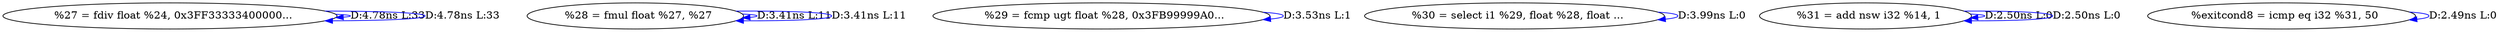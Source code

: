 digraph {
Node0x25d7b90[label="  %27 = fdiv float %24, 0x3FF33333400000..."];
Node0x25d7b90 -> Node0x25d7b90[label="D:4.78ns L:33",color=blue];
Node0x25d7b90 -> Node0x25d7b90[label="D:4.78ns L:33",color=blue];
Node0x25d7c70[label="  %28 = fmul float %27, %27"];
Node0x25d7c70 -> Node0x25d7c70[label="D:3.41ns L:11",color=blue];
Node0x25d7c70 -> Node0x25d7c70[label="D:3.41ns L:11",color=blue];
Node0x25d7d50[label="  %29 = fcmp ugt float %28, 0x3FB99999A0..."];
Node0x25d7d50 -> Node0x25d7d50[label="D:3.53ns L:1",color=blue];
Node0x25d7e30[label="  %30 = select i1 %29, float %28, float ..."];
Node0x25d7e30 -> Node0x25d7e30[label="D:3.99ns L:0",color=blue];
Node0x25d6190[label="  %31 = add nsw i32 %14, 1"];
Node0x25d6190 -> Node0x25d6190[label="D:2.50ns L:0",color=blue];
Node0x25d6190 -> Node0x25d6190[label="D:2.50ns L:0",color=blue];
Node0x25d6270[label="  %exitcond8 = icmp eq i32 %31, 50"];
Node0x25d6270 -> Node0x25d6270[label="D:2.49ns L:0",color=blue];
}
